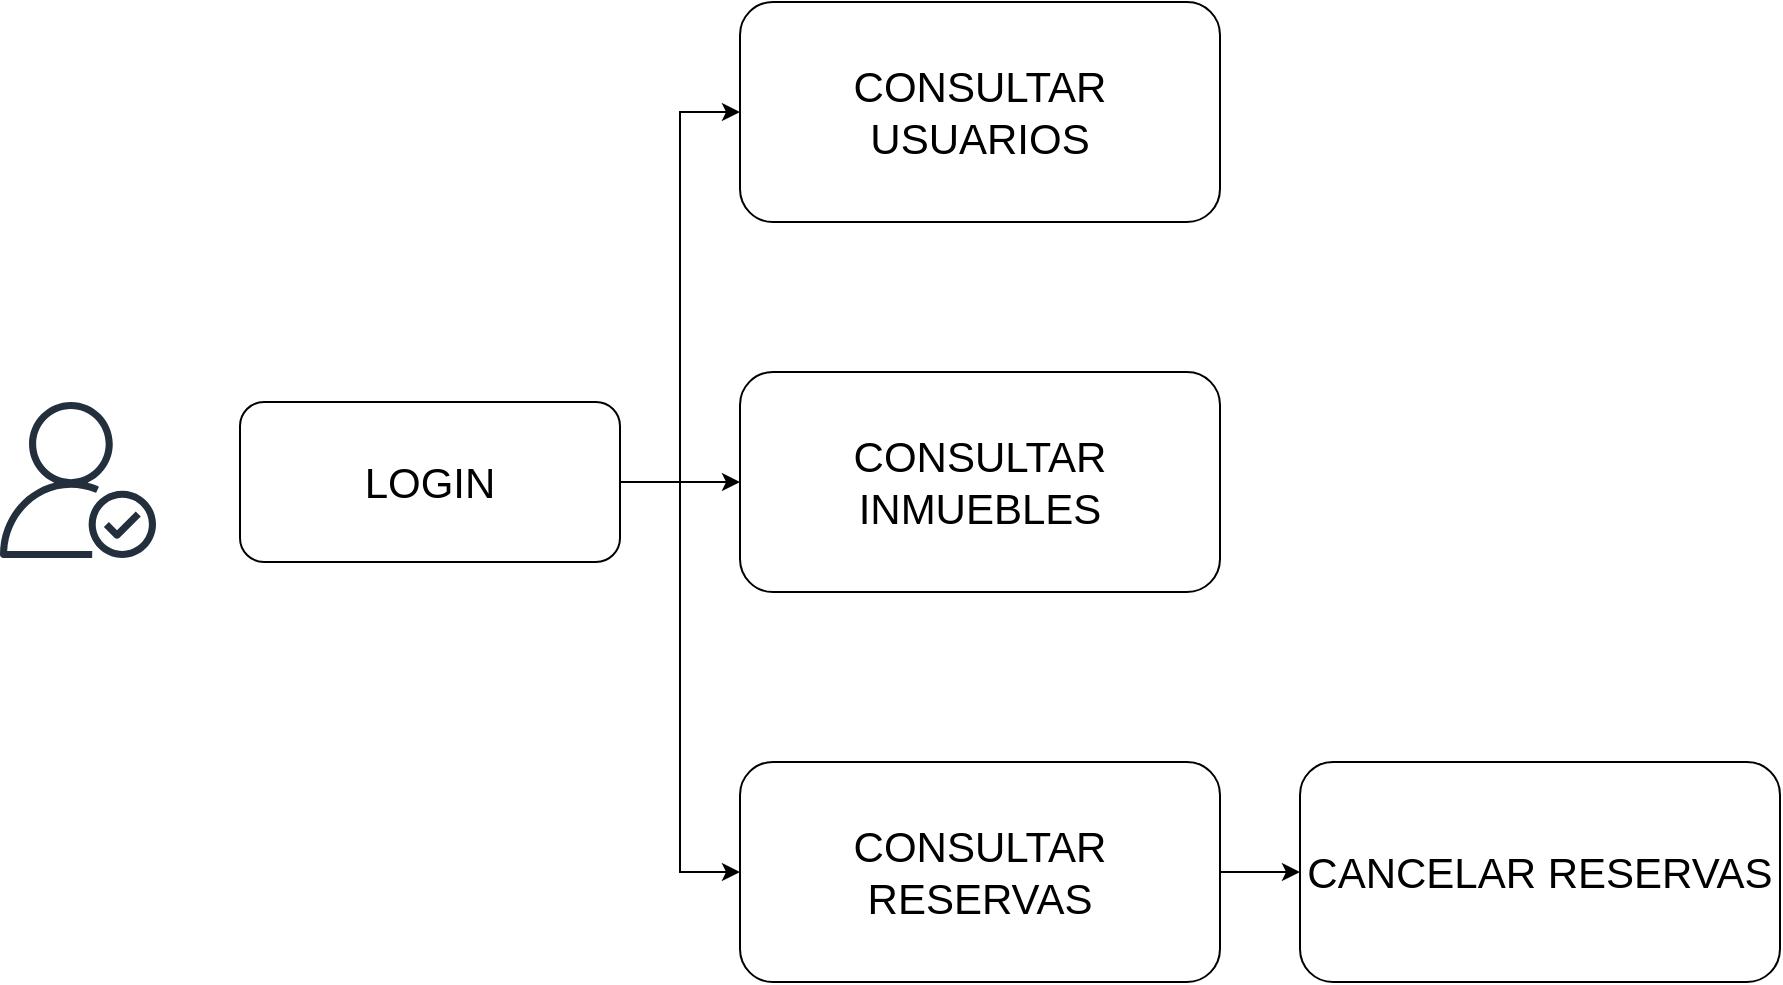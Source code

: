 <mxfile version="24.2.5" type="device">
  <diagram id="Ht1M8jgEwFfnCIfOTk4-" name="Page-1">
    <mxGraphModel dx="2390" dy="1393" grid="1" gridSize="10" guides="1" tooltips="1" connect="1" arrows="1" fold="1" page="1" pageScale="1" pageWidth="1169" pageHeight="827" math="0" shadow="0">
      <root>
        <mxCell id="0" />
        <mxCell id="1" parent="0" />
        <mxCell id="4yiWmQWdM_SpUFUc-BwU-1" value="" style="sketch=0;outlineConnect=0;fontColor=#232F3E;gradientColor=none;fillColor=#232F3D;strokeColor=none;dashed=0;verticalLabelPosition=bottom;verticalAlign=top;align=center;html=1;fontSize=12;fontStyle=0;aspect=fixed;pointerEvents=1;shape=mxgraph.aws4.authenticated_user;" vertex="1" parent="1">
          <mxGeometry x="30" y="320" width="78" height="78" as="geometry" />
        </mxCell>
        <mxCell id="4yiWmQWdM_SpUFUc-BwU-7" style="edgeStyle=orthogonalEdgeStyle;rounded=0;orthogonalLoop=1;jettySize=auto;html=1;entryX=0;entryY=0.5;entryDx=0;entryDy=0;" edge="1" parent="1" source="4yiWmQWdM_SpUFUc-BwU-2" target="4yiWmQWdM_SpUFUc-BwU-3">
          <mxGeometry relative="1" as="geometry" />
        </mxCell>
        <mxCell id="4yiWmQWdM_SpUFUc-BwU-8" style="edgeStyle=orthogonalEdgeStyle;rounded=0;orthogonalLoop=1;jettySize=auto;html=1;entryX=0;entryY=0.5;entryDx=0;entryDy=0;" edge="1" parent="1" source="4yiWmQWdM_SpUFUc-BwU-2" target="4yiWmQWdM_SpUFUc-BwU-4">
          <mxGeometry relative="1" as="geometry" />
        </mxCell>
        <mxCell id="4yiWmQWdM_SpUFUc-BwU-9" style="edgeStyle=orthogonalEdgeStyle;rounded=0;orthogonalLoop=1;jettySize=auto;html=1;entryX=0;entryY=0.5;entryDx=0;entryDy=0;" edge="1" parent="1" source="4yiWmQWdM_SpUFUc-BwU-2" target="4yiWmQWdM_SpUFUc-BwU-5">
          <mxGeometry relative="1" as="geometry" />
        </mxCell>
        <mxCell id="4yiWmQWdM_SpUFUc-BwU-2" value="&lt;font style=&quot;font-size: 21px;&quot;&gt;LOGIN&lt;/font&gt;" style="rounded=1;whiteSpace=wrap;html=1;" vertex="1" parent="1">
          <mxGeometry x="150" y="320" width="190" height="80" as="geometry" />
        </mxCell>
        <mxCell id="4yiWmQWdM_SpUFUc-BwU-3" value="&lt;font style=&quot;font-size: 21px;&quot;&gt;CONSULTAR USUARIOS&lt;/font&gt;" style="rounded=1;whiteSpace=wrap;html=1;" vertex="1" parent="1">
          <mxGeometry x="400" y="120" width="240" height="110" as="geometry" />
        </mxCell>
        <mxCell id="4yiWmQWdM_SpUFUc-BwU-4" value="&lt;font style=&quot;font-size: 21px;&quot;&gt;CONSULTAR INMUEBLES&lt;/font&gt;" style="rounded=1;whiteSpace=wrap;html=1;" vertex="1" parent="1">
          <mxGeometry x="400" y="305" width="240" height="110" as="geometry" />
        </mxCell>
        <mxCell id="4yiWmQWdM_SpUFUc-BwU-10" style="edgeStyle=orthogonalEdgeStyle;rounded=0;orthogonalLoop=1;jettySize=auto;html=1;entryX=0;entryY=0.5;entryDx=0;entryDy=0;" edge="1" parent="1" source="4yiWmQWdM_SpUFUc-BwU-5" target="4yiWmQWdM_SpUFUc-BwU-6">
          <mxGeometry relative="1" as="geometry" />
        </mxCell>
        <mxCell id="4yiWmQWdM_SpUFUc-BwU-5" value="&lt;font style=&quot;font-size: 21px;&quot;&gt;CONSULTAR RESERVAS&lt;/font&gt;" style="rounded=1;whiteSpace=wrap;html=1;" vertex="1" parent="1">
          <mxGeometry x="400" y="500" width="240" height="110" as="geometry" />
        </mxCell>
        <mxCell id="4yiWmQWdM_SpUFUc-BwU-6" value="&lt;font style=&quot;font-size: 21px;&quot;&gt;CANCELAR RESERVAS&lt;/font&gt;" style="rounded=1;whiteSpace=wrap;html=1;" vertex="1" parent="1">
          <mxGeometry x="680" y="500" width="240" height="110" as="geometry" />
        </mxCell>
      </root>
    </mxGraphModel>
  </diagram>
</mxfile>
